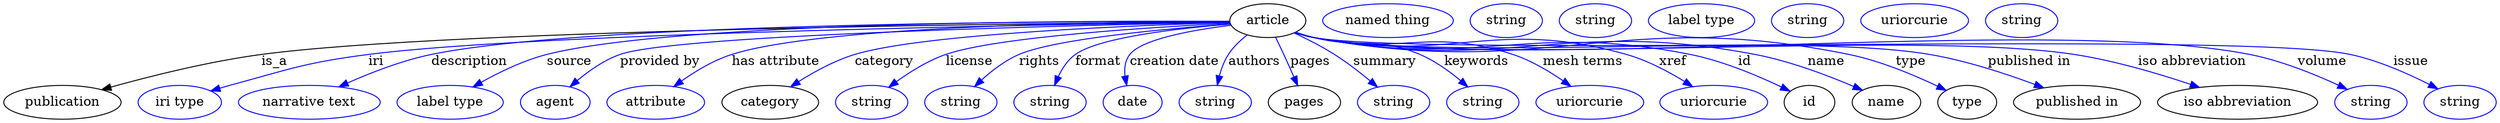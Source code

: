 digraph {
	graph [bb="0,0,2651.7,123"];
	node [label="\N"];
	article	[height=0.5,
		label=article,
		pos="1345.4,105",
		width=1.1193];
	publication	[height=0.5,
		pos="62.394,18",
		width=1.7332];
	article -> publication	[label=is_a,
		lp="292.39,61.5",
		pos="e,104.57,31.364 1305,103.72 1135.7,102.36 482.53,95.487 278.39,69 221.56,61.625 157.76,45.914 114.33,34.059"];
	iri	[color=blue,
		height=0.5,
		label="iri type",
		pos="187.39,18",
		width=1.2277];
	article -> iri	[color=blue,
		label=iri,
		lp="396.39,61.5",
		pos="e,221.08,29.914 1305,103.51 1146.8,101.46 569.87,92.484 388.39,69 333.16,61.853 271.19,45.053 230.85,32.896",
		style=solid];
	description	[color=blue,
		height=0.5,
		label="narrative text",
		pos="325.39,18",
		width=2.0943];
	article -> description	[color=blue,
		label=description,
		lp="495.89,61.5",
		pos="e,356.83,34.452 1305.1,104.16 1154,104.49 621.14,103.16 455.39,69 424.42,62.616 391.16,49.704 366.04,38.601",
		style=solid];
	source	[color=blue,
		height=0.5,
		label="label type",
		pos="475.39,18",
		width=1.5707];
	article -> source	[color=blue,
		label=source,
		lp="601.39,61.5",
		pos="e,499.44,34.323 1304.8,104.32 1166.7,105.09 716.88,104.71 577.39,69 552.98,62.75 527.53,50.284 508.16,39.364",
		style=solid];
	"provided by"	[color=blue,
		height=0.5,
		label=agent,
		pos="587.39,18",
		width=1.0291];
	article -> "provided by"	[color=blue,
		label="provided by",
		lp="697.89,61.5",
		pos="e,602.84,34.542 1305.1,103.31 1166.7,100.73 716.48,90.769 655.39,69 638.75,63.068 622.7,51.631 610.37,41.19",
		style=solid];
	"has attribute"	[color=blue,
		height=0.5,
		label=attribute,
		pos="694.39,18",
		width=1.4443];
	article -> "has attribute"	[color=blue,
		label="has attribute",
		lp="821.39,61.5",
		pos="e,713.72,34.964 1305.1,104.1 1192,103.96 873.36,100.69 774.39,69 755.49,62.946 736.55,51.415 721.85,40.952",
		style=solid];
	category	[height=0.5,
		pos="815.39,18",
		width=1.4263];
	article -> category	[color=blue,
		label=category,
		lp="936.89,61.5",
		pos="e,837.13,34.583 1305.2,102.98 1211.2,100.25 979.58,91.399 905.39,69 884.32,62.635 862.68,50.818 845.91,40.27",
		style=solid];
	license	[color=blue,
		height=0.5,
		label=string,
		pos="923.39,18",
		width=1.0652];
	article -> license	[color=blue,
		label=license,
		lp="1027.4,61.5",
		pos="e,941.59,33.996 1305.3,102.22 1227.3,98.372 1057.5,88.052 1002.4,69 983.42,62.436 964.33,50.539 949.67,39.996",
		style=solid];
	rights	[color=blue,
		height=0.5,
		label=string,
		pos="1018.4,18",
		width=1.0652];
	article -> rights	[color=blue,
		label=rights,
		lp="1101.9,61.5",
		pos="e,1033.1,34.832 1305.7,101.39 1242,96.776 1120.1,86.005 1080.4,69 1065.7,62.687 1051.6,51.845 1040.5,41.867",
		style=solid];
	format	[color=blue,
		height=0.5,
		label=string,
		pos="1113.4,18",
		width=1.0652];
	article -> format	[color=blue,
		label=format,
		lp="1164.9,61.5",
		pos="e,1118.3,36.018 1305.9,101.34 1253.9,97.174 1166.3,87.575 1140.4,69 1132.3,63.172 1126.3,54.122 1122.2,45.315",
		style=solid];
	"creation date"	[color=blue,
		height=0.5,
		label=date,
		pos="1201.4,18",
		width=0.86659];
	article -> "creation date"	[color=blue,
		label="creation date",
		lp="1245.9,61.5",
		pos="e,1195.1,36.013 1306.5,100.14 1267.6,95.38 1211.6,85.778 1198.4,69 1193.3,62.57 1192.4,54.101 1193.2,45.964",
		style=solid];
	authors	[color=blue,
		height=0.5,
		label=string,
		pos="1289.4,18",
		width=1.0652];
	article -> authors	[color=blue,
		label=authors,
		lp="1330.9,61.5",
		pos="e,1291.6,36.265 1323.4,89.726 1316.1,84.051 1308.6,76.968 1303.4,69 1299,62.16 1295.9,53.917 1293.8,46.114",
		style=solid];
	pages	[height=0.5,
		pos="1384.4,18",
		width=1.0652];
	article -> pages	[color=blue,
		label=pages,
		lp="1390.9,61.5",
		pos="e,1377.2,35.737 1353.7,87.326 1356.5,81.546 1359.6,75.008 1362.4,69 1366,61.254 1369.8,52.774 1373.2,45.034",
		style=solid];
	summary	[color=blue,
		height=0.5,
		label=string,
		pos="1479.4,18",
		width=1.0652];
	article -> summary	[color=blue,
		label=summary,
		lp="1469.9,61.5",
		pos="e,1462.2,34.279 1373.4,91.857 1386.8,85.651 1402.8,77.601 1416.4,69 1429.6,60.645 1443.3,50.046 1454.5,40.759",
		style=solid];
	keywords	[color=blue,
		height=0.5,
		label=string,
		pos="1574.4,18",
		width=1.0652];
	article -> keywords	[color=blue,
		label=keywords,
		lp="1567.9,61.5",
		pos="e,1558.5,34.432 1375.2,92.724 1381.5,90.614 1388.1,88.579 1394.4,87 1443.7,74.618 1460.5,88.782 1507.4,69 1523.1,62.349 1538.6,51.23 \
1550.7,41.164",
		style=solid];
	"mesh terms"	[color=blue,
		height=0.5,
		label=uriorcurie,
		pos="1688.4,18",
		width=1.5887];
	article -> "mesh terms"	[color=blue,
		label="mesh terms",
		lp="1680.9,61.5",
		pos="e,1668.1,35.051 1374.6,92.54 1381,90.389 1387.9,88.385 1394.4,87 1486.9,67.35 1516.5,98.398 1606.4,69 1625.5,62.76 1644.7,51.333 \
1659.8,40.977",
		style=solid];
	xref	[color=blue,
		height=0.5,
		label=uriorcurie,
		pos="1820.4,18",
		width=1.5887];
	article -> xref	[color=blue,
		label=xref,
		lp="1776.9,61.5",
		pos="e,1797.9,34.755 1374.6,92.388 1381,90.247 1387.9,88.284 1394.4,87 1539.8,58.43 1584.7,109.06 1727.4,69 1749.3,62.841 1771.9,50.871 \
1789.3,40.187",
		style=solid];
	id	[height=0.5,
		pos="1922.4,18",
		width=0.75];
	article -> id	[color=blue,
		label=id,
		lp="1853.4,61.5",
		pos="e,1901.5,29.909 1374.3,92.429 1380.8,90.257 1387.8,88.271 1394.4,87 1569.6,53.412 1620.4,103.81 1795.4,69 1830,62.113 1867.3,46.31 \
1892.5,34.3",
		style=solid];
	name	[height=0.5,
		pos="2003.4,18",
		width=1.011];
	article -> name	[color=blue,
		label=name,
		lp="1939.4,61.5",
		pos="e,1977.9,30.909 1374.3,92.396 1380.8,90.226 1387.8,88.25 1394.4,87 1599.8,48.319 1659,108.06 1864.4,69 1901.1,62.013 1941.1,46.765 \
1968.7,34.933",
		style=solid];
	type	[height=0.5,
		pos="2089.4,18",
		width=0.86659];
	article -> type	[color=blue,
		label=type,
		lp="2029.4,61.5",
		pos="e,2066.9,30.746 1374.3,92.363 1380.8,90.195 1387.8,88.228 1394.4,87 1643.2,41.01 1715.5,119.51 1963.4,69 1996.8,62.198 2032.7,47.097 \
2057.6,35.26",
		style=solid];
	"published in"	[height=0.5,
		pos="2206.4,18",
		width=1.8776];
	article -> "published in"	[color=blue,
		label="published in",
		lp="2155.4,61.5",
		pos="e,2170.9,33.454 1374.3,92.343 1380.8,90.175 1387.8,88.214 1394.4,87 1537.6,60.83 1905.8,93.333 2049.4,69 2088.1,62.444 2130.4,48.56 \
2161.3,37.083",
		style=solid];
	"iso abbreviation"	[height=0.5,
		pos="2377.4,18",
		width=2.3651];
	article -> "iso abbreviation"	[color=blue,
		label="iso abbreviation",
		lp="2328.9,61.5",
		pos="e,2336.9,33.85 1374.3,92.317 1380.8,90.151 1387.7,88.196 1394.4,87 1571.4,55.143 2025.6,96.056 2203.4,69 2246,62.522 2292.8,48.662 \
2327.1,37.173",
		style=solid];
	volume	[color=blue,
		height=0.5,
		label=string,
		pos="2518.4,18",
		width=1.0652];
	article -> volume	[color=blue,
		label=volume,
		lp="2467.4,61.5",
		pos="e,2493.2,31.926 1374.3,92.296 1380.8,90.131 1387.7,88.183 1394.4,87 1612.3,48.238 2173.2,111.94 2390.4,69 2423.4,62.475 2458.9,47.971 \
2484.1,36.257",
		style=solid];
	issue	[color=blue,
		height=0.5,
		label=string,
		pos="2613.4,18",
		width=1.0652];
	article -> issue	[color=blue,
		label=issue,
		lp="2561.9,61.5",
		pos="e,2589.9,32.404 1374.3,92.287 1380.8,90.123 1387.7,88.177 1394.4,87 1515.1,65.643 2377.6,94.748 2497.4,69 2526.8,62.671 2558.1,48.737 \
2580.7,37.182",
		style=solid];
	"named thing_category"	[color=blue,
		height=0.5,
		label="named thing",
		pos="1473.4,105",
		width=1.9318];
	publication_pages	[color=blue,
		height=0.5,
		label=string,
		pos="1599.4,105",
		width=1.0652];
	publication_id	[color=blue,
		height=0.5,
		label=string,
		pos="1694.4,105",
		width=1.0652];
	publication_name	[color=blue,
		height=0.5,
		label="label type",
		pos="1807.4,105",
		width=1.5707];
	publication_type	[color=blue,
		height=0.5,
		label=string,
		pos="1920.4,105",
		width=1.0652];
	"article_published in"	[color=blue,
		height=0.5,
		label=uriorcurie,
		pos="2034.4,105",
		width=1.5887];
	"article_iso abbreviation"	[color=blue,
		height=0.5,
		label=string,
		pos="2148.4,105",
		width=1.0652];
}
